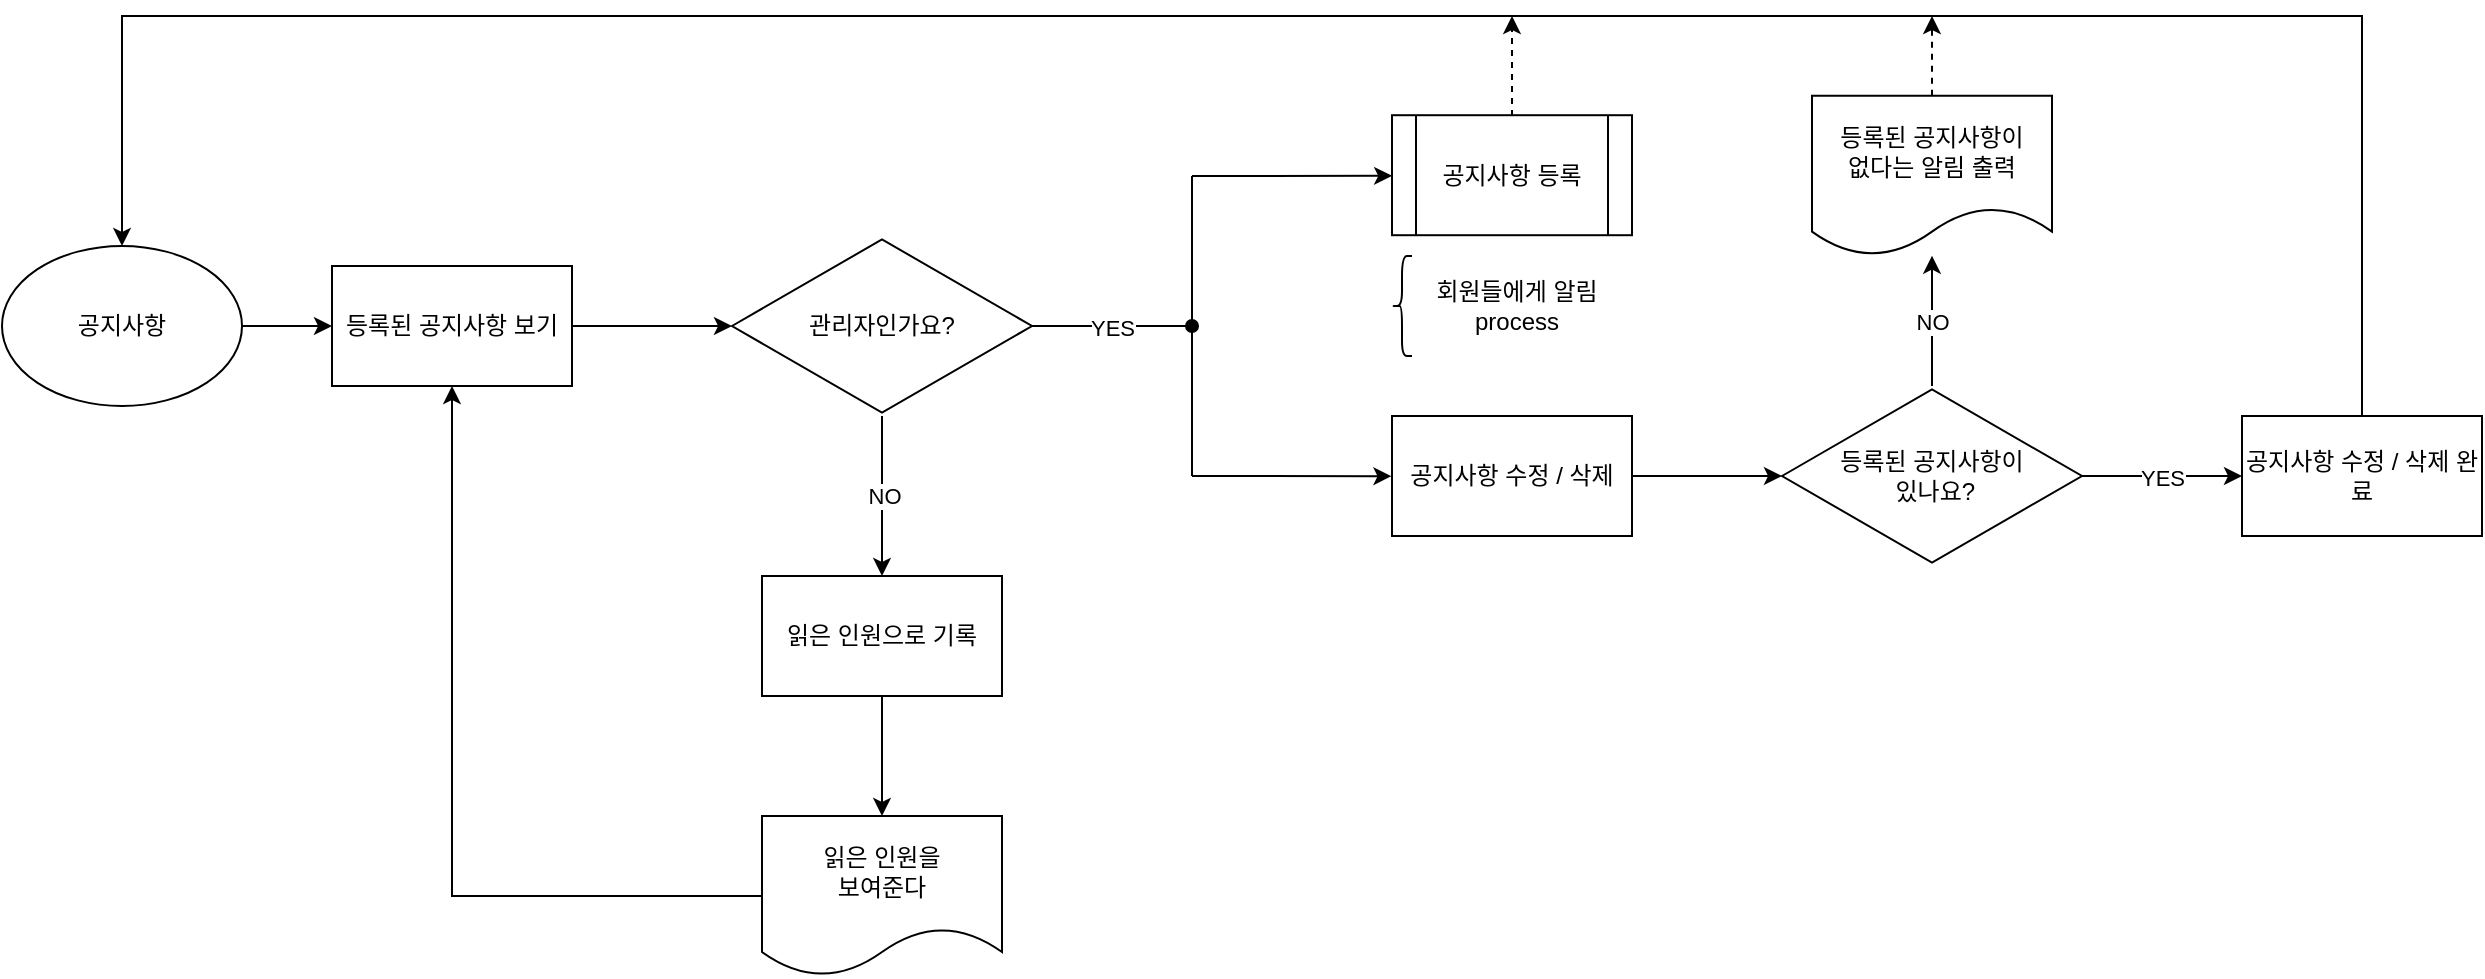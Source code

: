 <mxfile version="10.5.0" type="device"><diagram id="eCPg7_1oPgN1UZhWb7ze" name="페이지-1"><mxGraphModel dx="1547" dy="721" grid="1" gridSize="10" guides="1" tooltips="1" connect="1" arrows="1" fold="1" page="1" pageScale="1" pageWidth="827" pageHeight="1169" math="0" shadow="0"><root><mxCell id="0"/><mxCell id="1" parent="0"/><mxCell id="P4TZ7wKaNKl6dzTxR2be-11" value="YES" style="edgeStyle=orthogonalEdgeStyle;rounded=0;orthogonalLoop=1;jettySize=auto;html=1;endArrow=oval;endFill=1;" edge="1" parent="1" source="P4TZ7wKaNKl6dzTxR2be-9"><mxGeometry relative="1" as="geometry"><mxPoint x="615" y="265" as="targetPoint"/></mxGeometry></mxCell><mxCell id="P4TZ7wKaNKl6dzTxR2be-50" value="NO" style="edgeStyle=orthogonalEdgeStyle;rounded=0;orthogonalLoop=1;jettySize=auto;html=1;endArrow=classic;endFill=1;" edge="1" parent="1" source="P4TZ7wKaNKl6dzTxR2be-9"><mxGeometry relative="1" as="geometry"><mxPoint x="460" y="390" as="targetPoint"/></mxGeometry></mxCell><mxCell id="P4TZ7wKaNKl6dzTxR2be-9" value="관리자인가요?&lt;br&gt;" style="html=1;whiteSpace=wrap;aspect=fixed;shape=isoRectangle;" vertex="1" parent="1"><mxGeometry x="385" y="220" width="150" height="90" as="geometry"/></mxCell><mxCell id="P4TZ7wKaNKl6dzTxR2be-35" value="" style="edgeStyle=orthogonalEdgeStyle;rounded=0;orthogonalLoop=1;jettySize=auto;html=1;endArrow=classic;endFill=1;" edge="1" parent="1" source="P4TZ7wKaNKl6dzTxR2be-13" target="P4TZ7wKaNKl6dzTxR2be-9"><mxGeometry relative="1" as="geometry"/></mxCell><mxCell id="P4TZ7wKaNKl6dzTxR2be-13" value="등록된 공지사항 보기" style="rounded=0;whiteSpace=wrap;html=1;" vertex="1" parent="1"><mxGeometry x="185" y="235" width="120" height="60" as="geometry"/></mxCell><mxCell id="P4TZ7wKaNKl6dzTxR2be-77" value="" style="edgeStyle=orthogonalEdgeStyle;rounded=0;orthogonalLoop=1;jettySize=auto;html=1;endArrow=classic;endFill=1;" edge="1" parent="1" source="P4TZ7wKaNKl6dzTxR2be-39" target="P4TZ7wKaNKl6dzTxR2be-78"><mxGeometry relative="1" as="geometry"><mxPoint x="915" y="340" as="targetPoint"/></mxGeometry></mxCell><mxCell id="P4TZ7wKaNKl6dzTxR2be-39" value="공지사항 수정 / 삭제" style="rounded=0;whiteSpace=wrap;html=1;" vertex="1" parent="1"><mxGeometry x="715" y="310" width="120" height="60" as="geometry"/></mxCell><mxCell id="P4TZ7wKaNKl6dzTxR2be-93" value="" style="edgeStyle=orthogonalEdgeStyle;rounded=0;orthogonalLoop=1;jettySize=auto;html=1;endArrow=classic;endFill=1;dashed=1;" edge="1" parent="1"><mxGeometry relative="1" as="geometry"><mxPoint x="775" y="160.0" as="sourcePoint"/><mxPoint x="775" y="110" as="targetPoint"/></mxGeometry></mxCell><mxCell id="P4TZ7wKaNKl6dzTxR2be-53" value="" style="edgeStyle=orthogonalEdgeStyle;rounded=0;orthogonalLoop=1;jettySize=auto;html=1;endArrow=classic;endFill=1;entryX=0.5;entryY=0;entryDx=0;entryDy=0;" edge="1" parent="1" source="P4TZ7wKaNKl6dzTxR2be-51" target="P4TZ7wKaNKl6dzTxR2be-95"><mxGeometry relative="1" as="geometry"><mxPoint x="460" y="530" as="targetPoint"/></mxGeometry></mxCell><mxCell id="P4TZ7wKaNKl6dzTxR2be-51" value="읽은 인원으로 기록" style="rounded=0;whiteSpace=wrap;html=1;" vertex="1" parent="1"><mxGeometry x="400" y="390" width="120" height="60" as="geometry"/></mxCell><mxCell id="P4TZ7wKaNKl6dzTxR2be-55" value="" style="edgeStyle=orthogonalEdgeStyle;rounded=0;orthogonalLoop=1;jettySize=auto;html=1;endArrow=classic;endFill=1;entryX=0.5;entryY=1;entryDx=0;entryDy=0;" edge="1" parent="1" source="P4TZ7wKaNKl6dzTxR2be-95" target="P4TZ7wKaNKl6dzTxR2be-13"><mxGeometry relative="1" as="geometry"><mxPoint x="400" y="560" as="sourcePoint"/><mxPoint x="320" y="560" as="targetPoint"/></mxGeometry></mxCell><mxCell id="P4TZ7wKaNKl6dzTxR2be-31" value="" style="endArrow=classic;html=1;entryX=0;entryY=0.5;entryDx=0;entryDy=0;" edge="1" parent="1"><mxGeometry width="50" height="50" relative="1" as="geometry"><mxPoint x="615" y="190" as="sourcePoint"/><mxPoint x="715.069" y="189.931" as="targetPoint"/></mxGeometry></mxCell><mxCell id="P4TZ7wKaNKl6dzTxR2be-32" value="" style="endArrow=none;html=1;" edge="1" parent="1"><mxGeometry width="50" height="50" relative="1" as="geometry"><mxPoint x="615" y="340" as="sourcePoint"/><mxPoint x="615" y="190" as="targetPoint"/></mxGeometry></mxCell><mxCell id="P4TZ7wKaNKl6dzTxR2be-68" value="" style="edgeStyle=orthogonalEdgeStyle;rounded=0;orthogonalLoop=1;jettySize=auto;html=1;endArrow=classic;endFill=1;" edge="1" parent="1" source="P4TZ7wKaNKl6dzTxR2be-67" target="P4TZ7wKaNKl6dzTxR2be-13"><mxGeometry relative="1" as="geometry"/></mxCell><mxCell id="P4TZ7wKaNKl6dzTxR2be-67" value="공지사항" style="ellipse;whiteSpace=wrap;html=1;" vertex="1" parent="1"><mxGeometry x="20" y="225" width="120" height="80" as="geometry"/></mxCell><mxCell id="P4TZ7wKaNKl6dzTxR2be-73" value="" style="endArrow=classic;html=1;entryX=0;entryY=0.5;entryDx=0;entryDy=0;" edge="1" parent="1"><mxGeometry width="50" height="50" relative="1" as="geometry"><mxPoint x="615" y="340" as="sourcePoint"/><mxPoint x="714.724" y="340.103" as="targetPoint"/></mxGeometry></mxCell><mxCell id="P4TZ7wKaNKl6dzTxR2be-83" value="NO" style="edgeStyle=orthogonalEdgeStyle;rounded=0;orthogonalLoop=1;jettySize=auto;html=1;endArrow=classic;endFill=1;" edge="1" parent="1" source="P4TZ7wKaNKl6dzTxR2be-78" target="P4TZ7wKaNKl6dzTxR2be-87"><mxGeometry relative="1" as="geometry"><mxPoint x="985" y="215" as="targetPoint"/></mxGeometry></mxCell><mxCell id="P4TZ7wKaNKl6dzTxR2be-85" value="YES" style="edgeStyle=orthogonalEdgeStyle;rounded=0;orthogonalLoop=1;jettySize=auto;html=1;endArrow=classic;endFill=1;" edge="1" parent="1" source="P4TZ7wKaNKl6dzTxR2be-78"><mxGeometry relative="1" as="geometry"><mxPoint x="1140" y="340" as="targetPoint"/></mxGeometry></mxCell><mxCell id="P4TZ7wKaNKl6dzTxR2be-78" value="등록된 공지사항이&lt;br&gt;&amp;nbsp;있나요?" style="html=1;whiteSpace=wrap;aspect=fixed;shape=isoRectangle;" vertex="1" parent="1"><mxGeometry x="910" y="295" width="150" height="90" as="geometry"/></mxCell><mxCell id="P4TZ7wKaNKl6dzTxR2be-89" value="" style="edgeStyle=orthogonalEdgeStyle;rounded=0;orthogonalLoop=1;jettySize=auto;html=1;endArrow=classic;endFill=1;entryX=0.5;entryY=0;entryDx=0;entryDy=0;" edge="1" parent="1" source="P4TZ7wKaNKl6dzTxR2be-86" target="P4TZ7wKaNKl6dzTxR2be-67"><mxGeometry relative="1" as="geometry"><mxPoint x="780" y="120" as="targetPoint"/><Array as="points"><mxPoint x="1200" y="110"/><mxPoint x="80" y="110"/></Array></mxGeometry></mxCell><mxCell id="P4TZ7wKaNKl6dzTxR2be-86" value="공지사항 수정 / 삭제 완료" style="rounded=0;whiteSpace=wrap;html=1;" vertex="1" parent="1"><mxGeometry x="1140" y="310" width="120" height="60" as="geometry"/></mxCell><mxCell id="P4TZ7wKaNKl6dzTxR2be-91" value="" style="edgeStyle=orthogonalEdgeStyle;rounded=0;orthogonalLoop=1;jettySize=auto;html=1;endArrow=classic;endFill=1;dashed=1;" edge="1" parent="1" source="P4TZ7wKaNKl6dzTxR2be-87"><mxGeometry relative="1" as="geometry"><mxPoint x="985" y="110" as="targetPoint"/></mxGeometry></mxCell><mxCell id="P4TZ7wKaNKl6dzTxR2be-87" value="등록된 공지사항이 &lt;br&gt;없다는 알림 출력" style="shape=document;whiteSpace=wrap;html=1;boundedLbl=1;" vertex="1" parent="1"><mxGeometry x="925" y="149.833" width="120" height="80" as="geometry"/></mxCell><mxCell id="P4TZ7wKaNKl6dzTxR2be-95" value="읽은 인원을 &lt;br&gt;보여준다" style="shape=document;whiteSpace=wrap;html=1;boundedLbl=1;" vertex="1" parent="1"><mxGeometry x="400" y="510" width="120" height="80" as="geometry"/></mxCell><mxCell id="P4TZ7wKaNKl6dzTxR2be-96" value="공지사항 등록" style="shape=process;whiteSpace=wrap;html=1;backgroundOutline=1;" vertex="1" parent="1"><mxGeometry x="715" y="159.603" width="120" height="60" as="geometry"/></mxCell><mxCell id="P4TZ7wKaNKl6dzTxR2be-97" value="" style="shape=curlyBracket;whiteSpace=wrap;html=1;rounded=1;" vertex="1" parent="1"><mxGeometry x="715" y="230" width="10" height="50" as="geometry"/></mxCell><mxCell id="P4TZ7wKaNKl6dzTxR2be-99" value="회원들에게 알림 process" style="text;html=1;strokeColor=none;fillColor=none;align=center;verticalAlign=middle;whiteSpace=wrap;rounded=0;" vertex="1" parent="1"><mxGeometry x="725" y="230" width="105" height="50" as="geometry"/></mxCell></root></mxGraphModel></diagram></mxfile>
